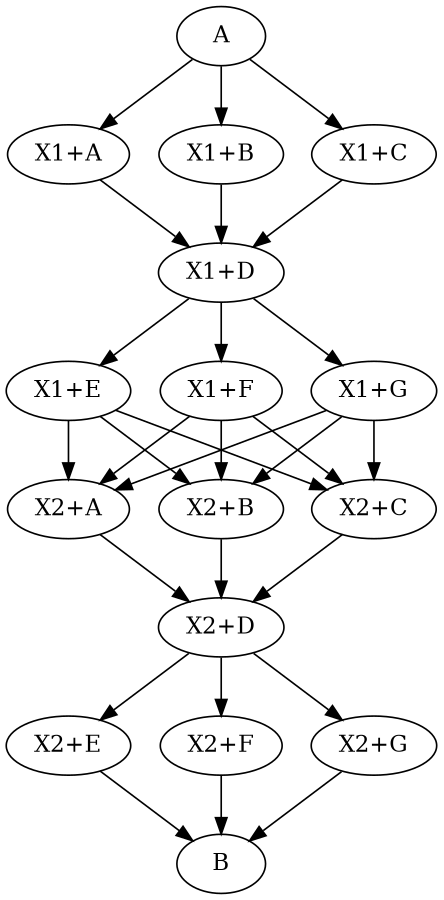 digraph DAG {
	size = "4,6"

    "A" [shape=ellipse label="A"];
    "B" [shape=ellipse label="B"];
    "X1+A" [shape=ellipse label="X1+A"];
    "X1+B" [shape=ellipse label="X1+B"];
    "X1+C" [shape=ellipse label="X1+C"];
    "X1+D" [shape=ellipse label="X1+D"];
    "X1+E" [shape=ellipse label="X1+E"];
    "X1+F" [shape=ellipse label="X1+F"];
    "X1+G" [shape=ellipse label="X1+G"];
    "X2+A" [shape=ellipse label="X2+A"];
    "X2+B" [shape=ellipse label="X2+B"];
    "X2+C" [shape=ellipse label="X2+C"];
    "X2+D" [shape=ellipse label="X2+D"];
    "X2+E" [shape=ellipse label="X2+E"];
    "X2+F" [shape=ellipse label="X2+F"];
    "X2+G" [shape=ellipse label="X2+G"];

    "A" -> "X1+A";
    "A" -> "X1+B";
    "A" -> "X1+C";
    "X1+A" -> "X1+D";
    "X1+B" -> "X1+D";
    "X1+C" -> "X1+D";
    "X1+D" -> "X1+E";
    "X1+D" -> "X1+F";
    "X1+D" -> "X1+G";

    "X1+E" -> "X2+A";
    "X1+E" -> "X2+B";
    "X1+E" -> "X2+C";
    "X1+F" -> "X2+A";
    "X1+F" -> "X2+B";
    "X1+F" -> "X2+C";
    "X1+G" -> "X2+A";
    "X1+G" -> "X2+B";
    "X1+G" -> "X2+C";

    "X2+A" -> "X2+D";
    "X2+B" -> "X2+D";
    "X2+C" -> "X2+D";
    "X2+D" -> "X2+E";
    "X2+D" -> "X2+F";
    "X2+D" -> "X2+G";

    "X2+E" -> "B";
    "X2+F" -> "B";
    "X2+G" -> "B";
}
